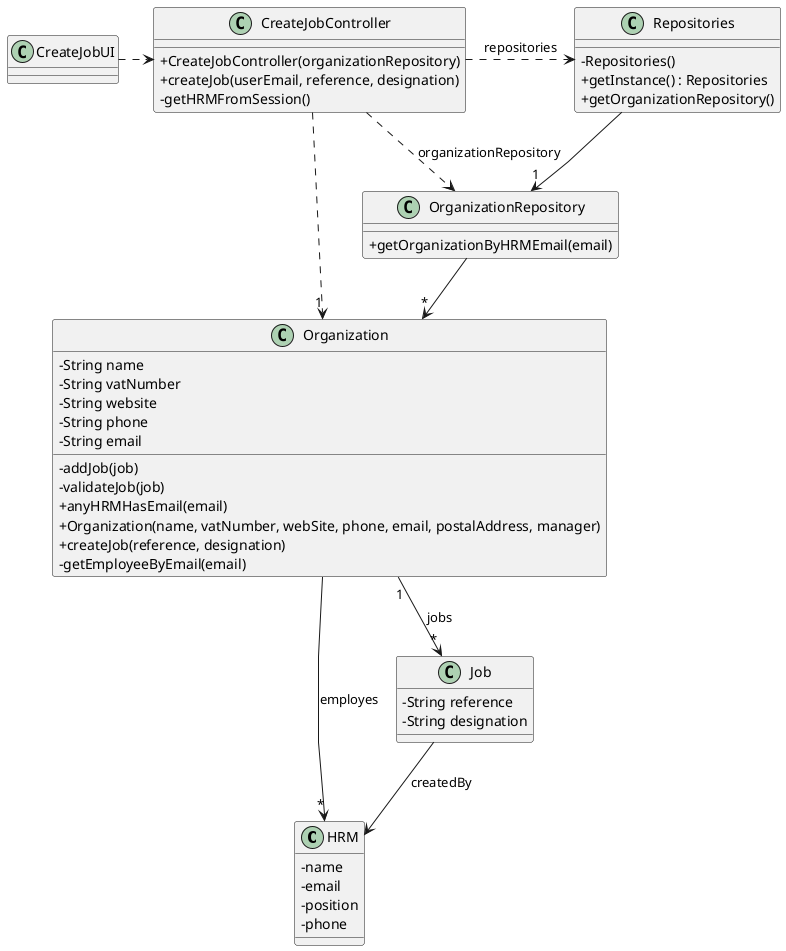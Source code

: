 @startuml
'skinparam monochrome true
skinparam packageStyle rectangle
skinparam shadowing false
skinparam linetype polyline
'skinparam linetype orto

skinparam classAttributeIconSize 0

'left to right direction


class HRM {
    - name
    - email
    - position
    - phone
}

class Job {
    - String reference
    - String designation

}


class Organization {
    - String name
    - String vatNumber
    - String website
    - String phone
    - String email

    - addJob(job)
    - validateJob(job)
    + anyHRMHasEmail(email)
    + Organization(name, vatNumber, webSite, phone, email, postalAddress, manager)
    + createJob(reference, designation)
    - getEmployeeByEmail(email)

'  +saveJob(job)
}


class OrganizationRepository {
    + getOrganizationByHRMEmail(email)
}

class Repositories {
    - Repositories()
    + getInstance() : Repositories
    + getOrganizationRepository()
}

class CreateJobController {
    + CreateJobController(organizationRepository)
    + createJob(userEmail, reference, designation)
    - getHRMFromSession()
}



class CreateJobUI {
}

CreateJobUI .> CreateJobController

CreateJobController .> Repositories : repositories



CreateJobController ..> OrganizationRepository : organizationRepository


Repositories --> "1" OrganizationRepository

OrganizationRepository --> "*" Organization

CreateJobController ..> "1" Organization
Organization "1" --> "*" Job : jobs
Job --> HRM : createdBy

Organization --> "*" HRM : employes

@enduml